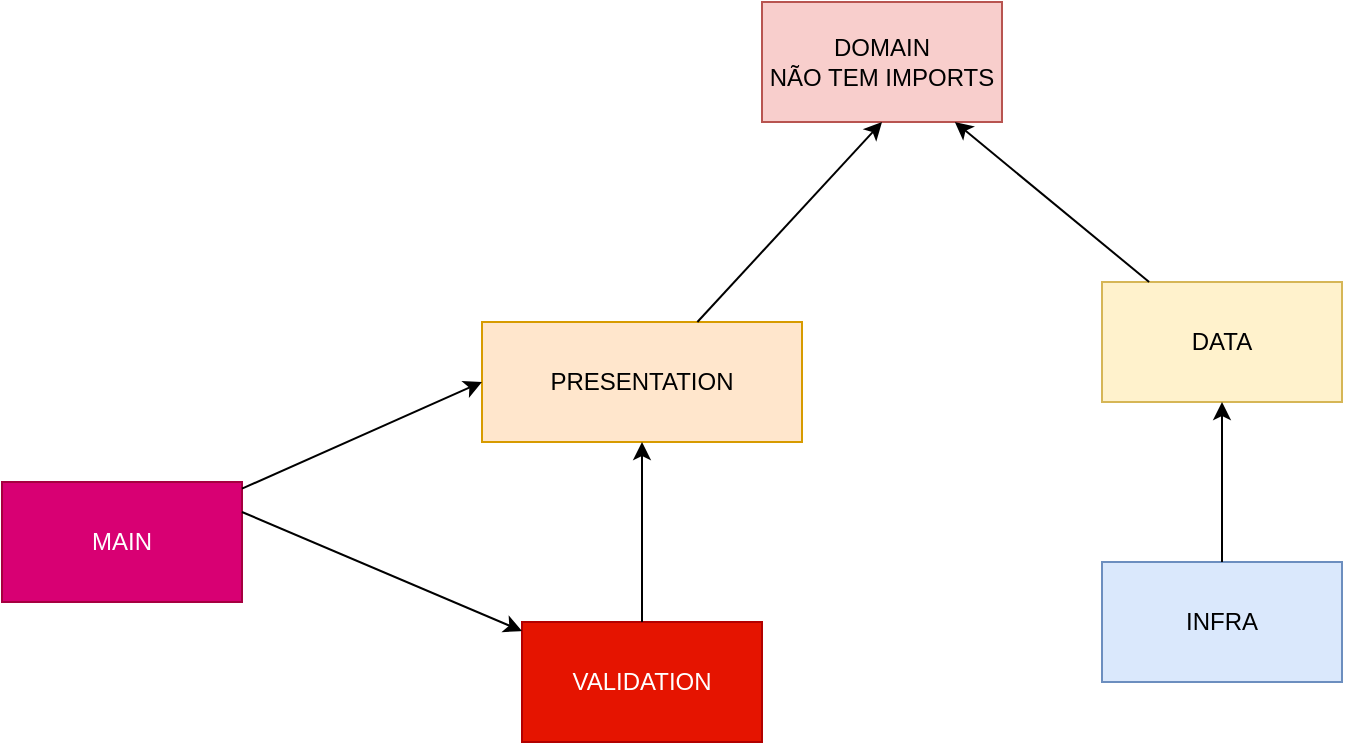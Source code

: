 <mxfile>
    <diagram id="A_rZx2gv0JYPAHvlHj2m" name="Page-1">
        <mxGraphModel dx="1861" dy="493" grid="1" gridSize="10" guides="1" tooltips="1" connect="1" arrows="1" fold="1" page="1" pageScale="1" pageWidth="850" pageHeight="1100" math="0" shadow="0">
            <root>
                <mxCell id="0"/>
                <mxCell id="1" parent="0"/>
                <mxCell id="3" value="PRESENTATION&lt;br&gt;" style="whiteSpace=wrap;html=1;fillColor=#ffe6cc;strokeColor=#d79b00;" vertex="1" parent="1">
                    <mxGeometry x="190" y="220" width="160" height="60" as="geometry"/>
                </mxCell>
                <mxCell id="4" value="DOMAIN&lt;br&gt;NÃO TEM IMPORTS&lt;br&gt;" style="whiteSpace=wrap;html=1;fillColor=#f8cecc;strokeColor=#b85450;" vertex="1" parent="1">
                    <mxGeometry x="330" y="60" width="120" height="60" as="geometry"/>
                </mxCell>
                <mxCell id="8" value="INFRA&lt;br&gt;" style="rounded=0;whiteSpace=wrap;html=1;fillColor=#dae8fc;strokeColor=#6c8ebf;" vertex="1" parent="1">
                    <mxGeometry x="500" y="340" width="120" height="60" as="geometry"/>
                </mxCell>
                <mxCell id="9" value="DATA&lt;br&gt;" style="whiteSpace=wrap;html=1;fillColor=#fff2cc;strokeColor=#d6b656;" vertex="1" parent="1">
                    <mxGeometry x="500" y="200" width="120" height="60" as="geometry"/>
                </mxCell>
                <mxCell id="11" value="MAIN&lt;br&gt;" style="rounded=0;whiteSpace=wrap;html=1;fillColor=#d80073;fontColor=#ffffff;strokeColor=#A50040;" vertex="1" parent="1">
                    <mxGeometry x="-50" y="300" width="120" height="60" as="geometry"/>
                </mxCell>
                <mxCell id="12" value="" style="endArrow=classic;html=1;entryX=0.5;entryY=1;entryDx=0;entryDy=0;" edge="1" parent="1" source="3" target="4">
                    <mxGeometry width="50" height="50" relative="1" as="geometry">
                        <mxPoint x="400" y="240" as="sourcePoint"/>
                        <mxPoint x="450" y="190" as="targetPoint"/>
                    </mxGeometry>
                </mxCell>
                <mxCell id="14" value="" style="endArrow=classic;html=1;" edge="1" parent="1" source="9" target="4">
                    <mxGeometry width="50" height="50" relative="1" as="geometry">
                        <mxPoint x="400" y="220" as="sourcePoint"/>
                        <mxPoint x="450" y="170" as="targetPoint"/>
                    </mxGeometry>
                </mxCell>
                <mxCell id="15" value="" style="endArrow=classic;html=1;" edge="1" parent="1" source="8" target="9">
                    <mxGeometry width="50" height="50" relative="1" as="geometry">
                        <mxPoint x="400" y="220" as="sourcePoint"/>
                        <mxPoint x="450" y="170" as="targetPoint"/>
                    </mxGeometry>
                </mxCell>
                <mxCell id="16" value="VALIDATION&lt;br&gt;" style="rounded=0;whiteSpace=wrap;html=1;fillColor=#e51400;fontColor=#ffffff;strokeColor=#B20000;" vertex="1" parent="1">
                    <mxGeometry x="210" y="370" width="120" height="60" as="geometry"/>
                </mxCell>
                <mxCell id="17" value="" style="endArrow=classic;html=1;exitX=0.5;exitY=0;exitDx=0;exitDy=0;" edge="1" parent="1" source="16" target="3">
                    <mxGeometry width="50" height="50" relative="1" as="geometry">
                        <mxPoint x="400" y="340" as="sourcePoint"/>
                        <mxPoint x="450" y="290" as="targetPoint"/>
                    </mxGeometry>
                </mxCell>
                <mxCell id="18" value="" style="endArrow=classic;html=1;entryX=0;entryY=0.5;entryDx=0;entryDy=0;" edge="1" parent="1" source="11" target="3">
                    <mxGeometry width="50" height="50" relative="1" as="geometry">
                        <mxPoint x="400" y="340" as="sourcePoint"/>
                        <mxPoint x="450" y="290" as="targetPoint"/>
                    </mxGeometry>
                </mxCell>
                <mxCell id="19" value="" style="endArrow=classic;html=1;exitX=1;exitY=0.25;exitDx=0;exitDy=0;" edge="1" parent="1" source="11" target="16">
                    <mxGeometry width="50" height="50" relative="1" as="geometry">
                        <mxPoint x="80" y="313.333" as="sourcePoint"/>
                        <mxPoint x="200" y="260" as="targetPoint"/>
                    </mxGeometry>
                </mxCell>
            </root>
        </mxGraphModel>
    </diagram>
</mxfile>